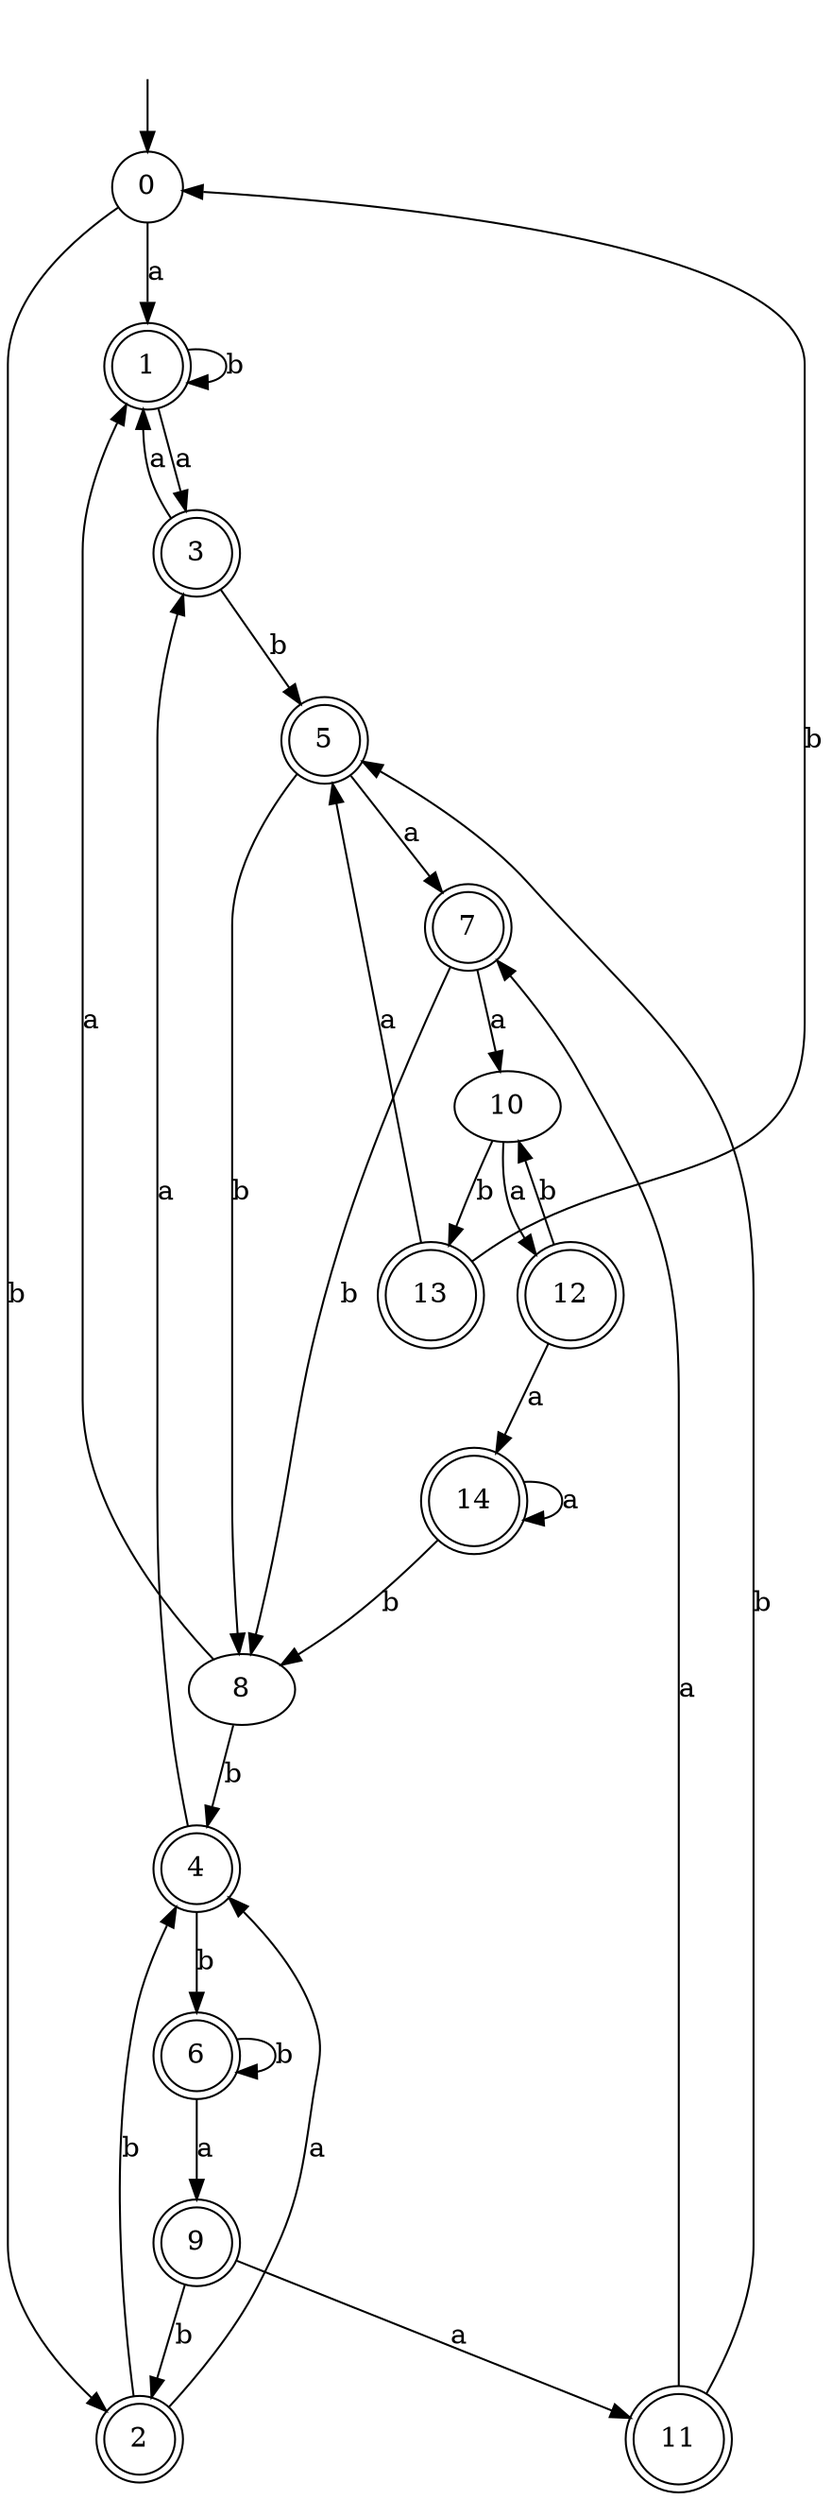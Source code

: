 digraph RandomDFA {
  __start0 [label="", shape=none];
  __start0 -> 0 [label=""];
  0 [shape=circle]
  0 -> 1 [label="a"]
  0 -> 2 [label="b"]
  1 [shape=doublecircle]
  1 -> 3 [label="a"]
  1 -> 1 [label="b"]
  2 [shape=doublecircle]
  2 -> 4 [label="a"]
  2 -> 4 [label="b"]
  3 [shape=doublecircle]
  3 -> 1 [label="a"]
  3 -> 5 [label="b"]
  4 [shape=doublecircle]
  4 -> 3 [label="a"]
  4 -> 6 [label="b"]
  5 [shape=doublecircle]
  5 -> 7 [label="a"]
  5 -> 8 [label="b"]
  6 [shape=doublecircle]
  6 -> 9 [label="a"]
  6 -> 6 [label="b"]
  7 [shape=doublecircle]
  7 -> 10 [label="a"]
  7 -> 8 [label="b"]
  8
  8 -> 1 [label="a"]
  8 -> 4 [label="b"]
  9 [shape=doublecircle]
  9 -> 11 [label="a"]
  9 -> 2 [label="b"]
  10
  10 -> 12 [label="a"]
  10 -> 13 [label="b"]
  11 [shape=doublecircle]
  11 -> 7 [label="a"]
  11 -> 5 [label="b"]
  12 [shape=doublecircle]
  12 -> 14 [label="a"]
  12 -> 10 [label="b"]
  13 [shape=doublecircle]
  13 -> 5 [label="a"]
  13 -> 0 [label="b"]
  14 [shape=doublecircle]
  14 -> 14 [label="a"]
  14 -> 8 [label="b"]
}

